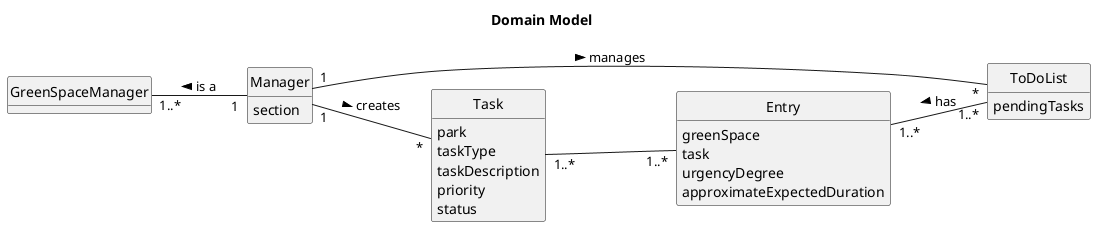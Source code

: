 @startuml
skinparam monochrome true
skinparam packageStyle rectangle
skinparam shadowing false

left to right direction

skinparam classAttributeIconSize 0

hide circle
hide methods

title Domain Model

class GreenSpaceManager {
}

class Manager {
    section
}

class ToDoList{
    pendingTasks
}

class Entry{
    greenSpace
    task
    urgencyDegree
    approximateExpectedDuration
}

class Task {
    park
    taskType
    taskDescription
    priority
    status
}

Manager "1" -- "*" Task: creates >
Manager "1" -- "*" ToDoList: manages >
Manager "1" --up "1..*" GreenSpaceManager: is a >
Entry "1..*" -- "1..*" ToDoList: has <
Task "1..*" -- "1..*" Entry
@enduml